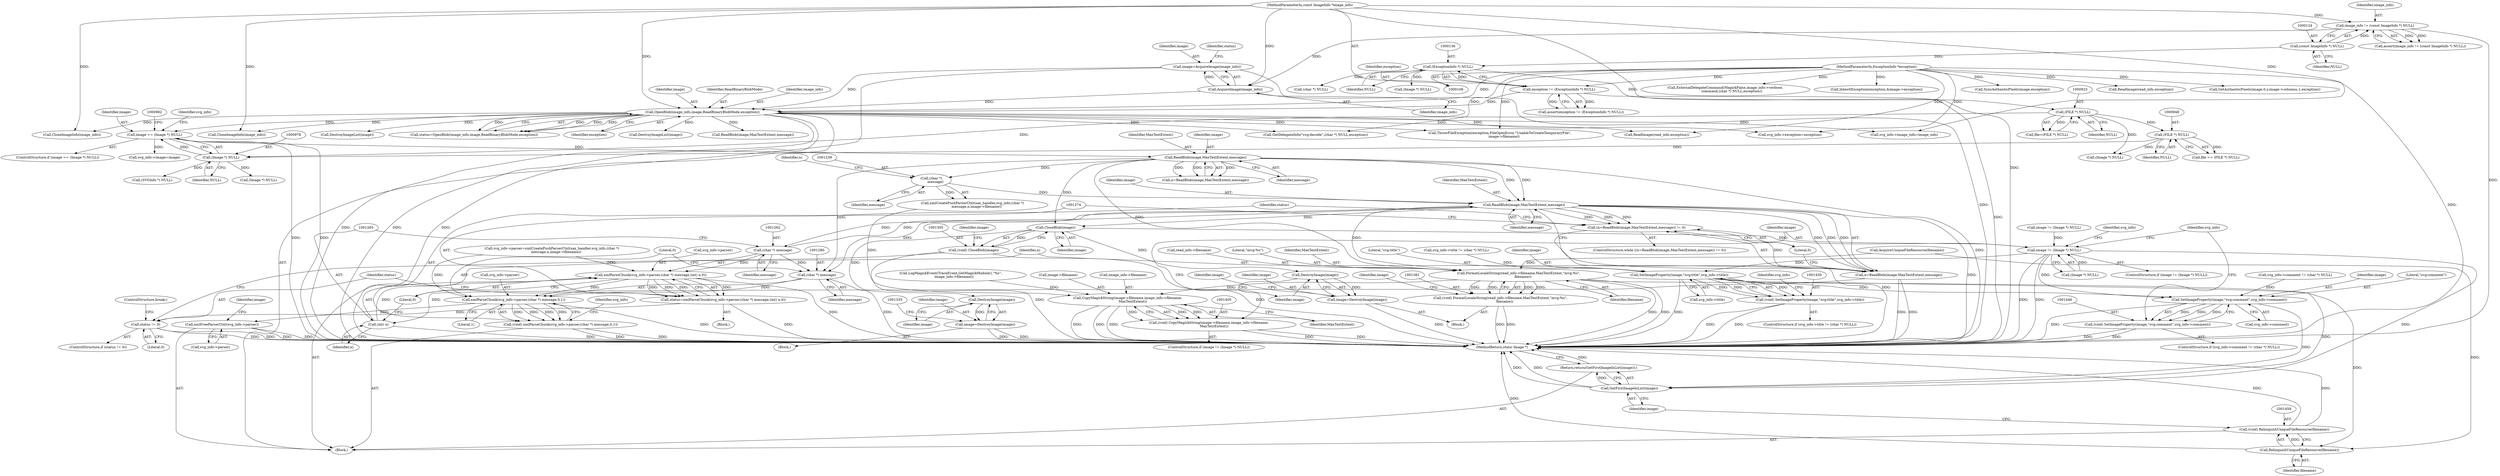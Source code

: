 digraph "0_ImageMagick_f6e9d0d9955e85bdd7540b251cd50d598dacc5e6_60@pointer" {
"1001249" [label="(Call,ReadBlob(image,MaxTextExtent,message))"];
"1001222" [label="(Call,ReadBlob(image,MaxTextExtent,message))"];
"1000975" [label="(Call,image == (Image *) NULL)"];
"1000165" [label="(Call,OpenBlob(image_info,image,ReadBinaryBlobMode,exception))"];
"1000161" [label="(Call,AcquireImage(image_info))"];
"1000121" [label="(Call,image_info != (const ImageInfo *) NULL)"];
"1000107" [label="(MethodParameterIn,const ImageInfo *image_info)"];
"1000123" [label="(Call,(const ImageInfo *) NULL)"];
"1000159" [label="(Call,image=AcquireImage(image_info))"];
"1000133" [label="(Call,exception != (ExceptionInfo *) NULL)"];
"1000108" [label="(MethodParameterIn,ExceptionInfo *exception)"];
"1000135" [label="(Call,(ExceptionInfo *) NULL)"];
"1000977" [label="(Call,(Image *) NULL)"];
"1000947" [label="(Call,(FILE *) NULL)"];
"1000922" [label="(Call,(FILE *) NULL)"];
"1001261" [label="(Call,(char *) message)"];
"1001249" [label="(Call,ReadBlob(image,MaxTextExtent,message))"];
"1001238" [label="(Call,(char *)\n        message)"];
"1001246" [label="(Call,(n=ReadBlob(image,MaxTextExtent,message)) != 0)"];
"1001247" [label="(Call,n=ReadBlob(image,MaxTextExtent,message))"];
"1001264" [label="(Call,(int) n)"];
"1001257" [label="(Call,xmlParseChunk(svg_info->parser,(char *) message,(int) n,0))"];
"1001255" [label="(Call,status=xmlParseChunk(svg_info->parser,(char *) message,(int) n,0))"];
"1001269" [label="(Call,status != 0)"];
"1001275" [label="(Call,xmlParseChunk(svg_info->parser,(char *) message,0,1))"];
"1001273" [label="(Call,(void) xmlParseChunk(svg_info->parser,(char *) message,0,1))"];
"1001284" [label="(Call,xmlFreeParserCtxt(svg_info->parser))"];
"1001279" [label="(Call,(char *) message)"];
"1001306" [label="(Call,CloseBlob(image))"];
"1001304" [label="(Call,(void) CloseBlob(image))"];
"1001331" [label="(Call,DestroyImage(image))"];
"1001329" [label="(Call,image=DestroyImage(image))"];
"1001347" [label="(Call,DestroyImage(image))"];
"1001345" [label="(Call,image=DestroyImage(image))"];
"1001415" [label="(Call,image != (Image *) NULL)"];
"1001431" [label="(Call,SetImageProperty(image,\"svg:title\",svg_info->title))"];
"1001429" [label="(Call,(void) SetImageProperty(image,\"svg:title\",svg_info->title))"];
"1001447" [label="(Call,SetImageProperty(image,\"svg:comment\",svg_info->comment))"];
"1001445" [label="(Call,(void) SetImageProperty(image,\"svg:comment\",svg_info->comment))"];
"1001462" [label="(Call,GetFirstImageInList(image))"];
"1001461" [label="(Return,return(GetFirstImageInList(image));)"];
"1001382" [label="(Call,FormatLocaleString(read_info->filename,MaxTextExtent,\"mvg:%s\",\n        filename))"];
"1001380" [label="(Call,(void) FormatLocaleString(read_info->filename,MaxTextExtent,\"mvg:%s\",\n        filename))"];
"1001406" [label="(Call,CopyMagickString(image->filename,image_info->filename,\n          MaxTextExtent))"];
"1001404" [label="(Call,(void) CopyMagickString(image->filename,image_info->filename,\n          MaxTextExtent))"];
"1001459" [label="(Call,RelinquishUniqueFileResource(filename))"];
"1001457" [label="(Call,(void) RelinquishUniqueFileResource(filename))"];
"1001415" [label="(Call,image != (Image *) NULL)"];
"1001348" [label="(Identifier,image)"];
"1000180" [label="(Call,(Image *) NULL)"];
"1001417" [label="(Call,(Image *) NULL)"];
"1000161" [label="(Call,AcquireImage(image_info))"];
"1001445" [label="(Call,(void) SetImageProperty(image,\"svg:comment\",svg_info->comment))"];
"1000985" [label="(Identifier,svg_info)"];
"1001390" [label="(Identifier,image)"];
"1000577" [label="(Call,InheritException(exception,&image->exception))"];
"1001252" [label="(Identifier,message)"];
"1001422" [label="(Call,svg_info->title != (char *) NULL)"];
"1000169" [label="(Identifier,exception)"];
"1000981" [label="(Call,(Image *) NULL)"];
"1001245" [label="(ControlStructure,while ((n=ReadBlob(image,MaxTextExtent,message)) != 0))"];
"1001329" [label="(Call,image=DestroyImage(image))"];
"1000159" [label="(Call,image=AcquireImage(image_info))"];
"1000133" [label="(Call,exception != (ExceptionInfo *) NULL)"];
"1000947" [label="(Call,(FILE *) NULL)"];
"1001454" [label="(Identifier,svg_info)"];
"1000177" [label="(Call,DestroyImageList(image))"];
"1001279" [label="(Call,(char *) message)"];
"1001388" [label="(Identifier,filename)"];
"1000873" [label="(Call,SyncAuthenticPixels(image,exception))"];
"1001283" [label="(Literal,1)"];
"1000120" [label="(Call,assert(image_info != (const ImageInfo *) NULL))"];
"1000134" [label="(Identifier,exception)"];
"1001267" [label="(Literal,0)"];
"1000483" [label="(Call,ReadBlob(image,MaxTextExtent,message))"];
"1001332" [label="(Identifier,image)"];
"1000107" [label="(MethodParameterIn,const ImageInfo *image_info)"];
"1001356" [label="(Call,CloneImageInfo(image_info))"];
"1001270" [label="(Identifier,status)"];
"1001429" [label="(Call,(void) SetImageProperty(image,\"svg:title\",svg_info->title))"];
"1001247" [label="(Call,n=ReadBlob(image,MaxTextExtent,message))"];
"1001258" [label="(Call,svg_info->parser)"];
"1001257" [label="(Call,xmlParseChunk(svg_info->parser,(char *) message,(int) n,0))"];
"1001255" [label="(Call,status=xmlParseChunk(svg_info->parser,(char *) message,(int) n,0))"];
"1001431" [label="(Call,SetImageProperty(image,\"svg:title\",svg_info->title))"];
"1001223" [label="(Identifier,image)"];
"1001222" [label="(Call,ReadBlob(image,MaxTextExtent,message))"];
"1001399" [label="(Call,image != (Image *) NULL)"];
"1001398" [label="(ControlStructure,if (image != (Image *) NULL))"];
"1001387" [label="(Literal,\"mvg:%s\")"];
"1000122" [label="(Identifier,image_info)"];
"1001459" [label="(Call,RelinquishUniqueFileResource(filename))"];
"1000162" [label="(Identifier,image_info)"];
"1001285" [label="(Call,svg_info->parser)"];
"1001414" [label="(ControlStructure,if (image != (Image *) NULL))"];
"1001231" [label="(Call,svg_info->parser=xmlCreatePushParserCtxt(sax_handler,svg_info,(char *)\n        message,n,image->filename))"];
"1001328" [label="(Block,)"];
"1000959" [label="(Call,ThrowFileException(exception,FileOpenError,\"UnableToCreateTemporaryFile\",\n        image->filename))"];
"1000927" [label="(Call,AcquireUniqueFileResource(filename))"];
"1000121" [label="(Call,image_info != (const ImageInfo *) NULL)"];
"1001380" [label="(Call,(void) FormatLocaleString(read_info->filename,MaxTextExtent,\"mvg:%s\",\n        filename))"];
"1000945" [label="(Call,file == (FILE *) NULL)"];
"1001291" [label="(Identifier,image)"];
"1001457" [label="(Call,(void) RelinquishUniqueFileResource(filename))"];
"1001434" [label="(Call,svg_info->title)"];
"1001345" [label="(Call,image=DestroyImage(image))"];
"1001460" [label="(Identifier,filename)"];
"1000920" [label="(Call,file=(FILE *) NULL)"];
"1000135" [label="(Call,(ExceptionInfo *) NULL)"];
"1001273" [label="(Call,(void) xmlParseChunk(svg_info->parser,(char *) message,0,1))"];
"1001240" [label="(Identifier,message)"];
"1000165" [label="(Call,OpenBlob(image_info,image,ReadBinaryBlobMode,exception))"];
"1000949" [label="(Identifier,NULL)"];
"1001248" [label="(Identifier,n)"];
"1001235" [label="(Call,xmlCreatePushParserCtxt(sax_handler,svg_info,(char *)\n        message,n,image->filename))"];
"1000976" [label="(Identifier,image)"];
"1001264" [label="(Call,(int) n)"];
"1000977" [label="(Call,(Image *) NULL)"];
"1001448" [label="(Identifier,image)"];
"1000167" [label="(Identifier,image)"];
"1001391" [label="(Call,ReadImage(read_info,exception))"];
"1001347" [label="(Call,DestroyImage(image))"];
"1001462" [label="(Call,GetFirstImageInList(image))"];
"1000168" [label="(Identifier,ReadBinaryBlobMode)"];
"1001253" [label="(Literal,0)"];
"1001254" [label="(Block,)"];
"1001464" [label="(MethodReturn,static Image *)"];
"1000164" [label="(Identifier,status)"];
"1001447" [label="(Call,SetImageProperty(image,\"svg:comment\",svg_info->comment))"];
"1001225" [label="(Identifier,message)"];
"1000109" [label="(Block,)"];
"1001307" [label="(Identifier,image)"];
"1001424" [label="(Identifier,svg_info)"];
"1000406" [label="(Call,ReadImage(read_info,exception))"];
"1001343" [label="(Block,)"];
"1000762" [label="(Call,GetAuthenticPixels(image,0,y,image->columns,1,exception))"];
"1000990" [label="(Call,(SVGInfo *) NULL)"];
"1000922" [label="(Call,(FILE *) NULL)"];
"1001461" [label="(Return,return(GetFirstImageInList(image));)"];
"1001251" [label="(Identifier,MaxTextExtent)"];
"1000166" [label="(Identifier,image_info)"];
"1001463" [label="(Identifier,image)"];
"1001440" [label="(Identifier,svg_info)"];
"1000971" [label="(Call,(Image *) NULL)"];
"1001310" [label="(Identifier,image)"];
"1001271" [label="(Literal,0)"];
"1000245" [label="(Call,(char *) NULL)"];
"1001256" [label="(Identifier,status)"];
"1000125" [label="(Identifier,NULL)"];
"1001437" [label="(ControlStructure,if (svg_info->comment != (char *) NULL))"];
"1001449" [label="(Literal,\"svg:comment\")"];
"1001346" [label="(Identifier,image)"];
"1001386" [label="(Identifier,MaxTextExtent)"];
"1000123" [label="(Call,(const ImageInfo *) NULL)"];
"1001407" [label="(Call,image->filename)"];
"1000394" [label="(Call,CloneImageInfo(image_info))"];
"1001275" [label="(Call,xmlParseChunk(svg_info->parser,(char *) message,0,1))"];
"1000979" [label="(Identifier,NULL)"];
"1001261" [label="(Call,(char *) message)"];
"1001281" [label="(Identifier,message)"];
"1001224" [label="(Identifier,MaxTextExtent)"];
"1001413" [label="(Identifier,MaxTextExtent)"];
"1000132" [label="(Call,assert(exception != (ExceptionInfo *) NULL))"];
"1001382" [label="(Call,FormatLocaleString(read_info->filename,MaxTextExtent,\"mvg:%s\",\n        filename))"];
"1001432" [label="(Identifier,image)"];
"1001383" [label="(Call,read_info->filename)"];
"1001404" [label="(Call,(void) CopyMagickString(image->filename,image_info->filename,\n          MaxTextExtent))"];
"1001284" [label="(Call,xmlFreeParserCtxt(svg_info->parser))"];
"1001266" [label="(Identifier,n)"];
"1001268" [label="(ControlStructure,if (status != 0))"];
"1001286" [label="(Identifier,svg_info)"];
"1001250" [label="(Identifier,image)"];
"1000160" [label="(Identifier,image)"];
"1000974" [label="(ControlStructure,if (image == (Image *) NULL))"];
"1001263" [label="(Identifier,message)"];
"1000975" [label="(Call,image == (Image *) NULL)"];
"1001330" [label="(Identifier,image)"];
"1001306" [label="(Call,CloseBlob(image))"];
"1000355" [label="(Call,ExternalDelegateCommand(MagickFalse,image_info->verbose,\n            command,(char *) NULL,exception))"];
"1001416" [label="(Identifier,image)"];
"1001410" [label="(Call,image_info->filename)"];
"1000243" [label="(Call,GetDelegateInfo(\"svg:decode\",(char *) NULL,exception))"];
"1001238" [label="(Call,(char *)\n        message)"];
"1000137" [label="(Identifier,NULL)"];
"1001276" [label="(Call,svg_info->parser)"];
"1001220" [label="(Call,n=ReadBlob(image,MaxTextExtent,message))"];
"1000968" [label="(Call,DestroyImageList(image))"];
"1001006" [label="(Call,svg_info->exception=exception)"];
"1001433" [label="(Literal,\"svg:title\")"];
"1001350" [label="(Identifier,image)"];
"1001421" [label="(ControlStructure,if (svg_info->title != (char *) NULL))"];
"1001246" [label="(Call,(n=ReadBlob(image,MaxTextExtent,message)) != 0)"];
"1001406" [label="(Call,CopyMagickString(image->filename,image_info->filename,\n          MaxTextExtent))"];
"1001249" [label="(Call,ReadBlob(image,MaxTextExtent,message))"];
"1001016" [label="(Call,svg_info->image_info=image_info)"];
"1000924" [label="(Identifier,NULL)"];
"1001438" [label="(Call,svg_info->comment != (char *) NULL)"];
"1001272" [label="(ControlStructure,break;)"];
"1001282" [label="(Literal,0)"];
"1000108" [label="(MethodParameterIn,ExceptionInfo *exception)"];
"1001304" [label="(Call,(void) CloseBlob(image))"];
"1001241" [label="(Identifier,n)"];
"1001011" [label="(Call,svg_info->image=image)"];
"1001331" [label="(Call,DestroyImage(image))"];
"1001269" [label="(Call,status != 0)"];
"1000146" [label="(Call,LogMagickEvent(TraceEvent,GetMagickModule(),\"%s\",\n      image_info->filename))"];
"1001450" [label="(Call,svg_info->comment)"];
"1000163" [label="(Call,status=OpenBlob(image_info,image,ReadBinaryBlobMode,exception))"];
"1001249" -> "1001247"  [label="AST: "];
"1001249" -> "1001252"  [label="CFG: "];
"1001250" -> "1001249"  [label="AST: "];
"1001251" -> "1001249"  [label="AST: "];
"1001252" -> "1001249"  [label="AST: "];
"1001247" -> "1001249"  [label="CFG: "];
"1001249" -> "1001464"  [label="DDG: "];
"1001249" -> "1001246"  [label="DDG: "];
"1001249" -> "1001246"  [label="DDG: "];
"1001249" -> "1001246"  [label="DDG: "];
"1001249" -> "1001247"  [label="DDG: "];
"1001249" -> "1001247"  [label="DDG: "];
"1001249" -> "1001247"  [label="DDG: "];
"1001222" -> "1001249"  [label="DDG: "];
"1001222" -> "1001249"  [label="DDG: "];
"1001261" -> "1001249"  [label="DDG: "];
"1001238" -> "1001249"  [label="DDG: "];
"1001249" -> "1001261"  [label="DDG: "];
"1001249" -> "1001279"  [label="DDG: "];
"1001249" -> "1001306"  [label="DDG: "];
"1001249" -> "1001382"  [label="DDG: "];
"1001222" -> "1001220"  [label="AST: "];
"1001222" -> "1001225"  [label="CFG: "];
"1001223" -> "1001222"  [label="AST: "];
"1001224" -> "1001222"  [label="AST: "];
"1001225" -> "1001222"  [label="AST: "];
"1001220" -> "1001222"  [label="CFG: "];
"1001222" -> "1001464"  [label="DDG: "];
"1001222" -> "1001220"  [label="DDG: "];
"1001222" -> "1001220"  [label="DDG: "];
"1001222" -> "1001220"  [label="DDG: "];
"1000975" -> "1001222"  [label="DDG: "];
"1001222" -> "1001238"  [label="DDG: "];
"1001222" -> "1001279"  [label="DDG: "];
"1001222" -> "1001306"  [label="DDG: "];
"1001222" -> "1001382"  [label="DDG: "];
"1000975" -> "1000974"  [label="AST: "];
"1000975" -> "1000977"  [label="CFG: "];
"1000976" -> "1000975"  [label="AST: "];
"1000977" -> "1000975"  [label="AST: "];
"1000982" -> "1000975"  [label="CFG: "];
"1000985" -> "1000975"  [label="CFG: "];
"1000975" -> "1001464"  [label="DDG: "];
"1000975" -> "1001464"  [label="DDG: "];
"1000165" -> "1000975"  [label="DDG: "];
"1000977" -> "1000975"  [label="DDG: "];
"1000975" -> "1001011"  [label="DDG: "];
"1000165" -> "1000163"  [label="AST: "];
"1000165" -> "1000169"  [label="CFG: "];
"1000166" -> "1000165"  [label="AST: "];
"1000167" -> "1000165"  [label="AST: "];
"1000168" -> "1000165"  [label="AST: "];
"1000169" -> "1000165"  [label="AST: "];
"1000163" -> "1000165"  [label="CFG: "];
"1000165" -> "1001464"  [label="DDG: "];
"1000165" -> "1001464"  [label="DDG: "];
"1000165" -> "1001464"  [label="DDG: "];
"1000165" -> "1000163"  [label="DDG: "];
"1000165" -> "1000163"  [label="DDG: "];
"1000165" -> "1000163"  [label="DDG: "];
"1000165" -> "1000163"  [label="DDG: "];
"1000161" -> "1000165"  [label="DDG: "];
"1000107" -> "1000165"  [label="DDG: "];
"1000159" -> "1000165"  [label="DDG: "];
"1000133" -> "1000165"  [label="DDG: "];
"1000108" -> "1000165"  [label="DDG: "];
"1000165" -> "1000177"  [label="DDG: "];
"1000165" -> "1000243"  [label="DDG: "];
"1000165" -> "1000394"  [label="DDG: "];
"1000165" -> "1000483"  [label="DDG: "];
"1000165" -> "1000959"  [label="DDG: "];
"1000165" -> "1000968"  [label="DDG: "];
"1000165" -> "1001006"  [label="DDG: "];
"1000165" -> "1001016"  [label="DDG: "];
"1000165" -> "1001356"  [label="DDG: "];
"1000165" -> "1001391"  [label="DDG: "];
"1000161" -> "1000159"  [label="AST: "];
"1000161" -> "1000162"  [label="CFG: "];
"1000162" -> "1000161"  [label="AST: "];
"1000159" -> "1000161"  [label="CFG: "];
"1000161" -> "1000159"  [label="DDG: "];
"1000121" -> "1000161"  [label="DDG: "];
"1000107" -> "1000161"  [label="DDG: "];
"1000121" -> "1000120"  [label="AST: "];
"1000121" -> "1000123"  [label="CFG: "];
"1000122" -> "1000121"  [label="AST: "];
"1000123" -> "1000121"  [label="AST: "];
"1000120" -> "1000121"  [label="CFG: "];
"1000121" -> "1001464"  [label="DDG: "];
"1000121" -> "1000120"  [label="DDG: "];
"1000121" -> "1000120"  [label="DDG: "];
"1000107" -> "1000121"  [label="DDG: "];
"1000123" -> "1000121"  [label="DDG: "];
"1000107" -> "1000106"  [label="AST: "];
"1000107" -> "1001464"  [label="DDG: "];
"1000107" -> "1000394"  [label="DDG: "];
"1000107" -> "1001016"  [label="DDG: "];
"1000107" -> "1001356"  [label="DDG: "];
"1000123" -> "1000125"  [label="CFG: "];
"1000124" -> "1000123"  [label="AST: "];
"1000125" -> "1000123"  [label="AST: "];
"1000123" -> "1000135"  [label="DDG: "];
"1000159" -> "1000109"  [label="AST: "];
"1000160" -> "1000159"  [label="AST: "];
"1000164" -> "1000159"  [label="CFG: "];
"1000159" -> "1001464"  [label="DDG: "];
"1000133" -> "1000132"  [label="AST: "];
"1000133" -> "1000135"  [label="CFG: "];
"1000134" -> "1000133"  [label="AST: "];
"1000135" -> "1000133"  [label="AST: "];
"1000132" -> "1000133"  [label="CFG: "];
"1000133" -> "1001464"  [label="DDG: "];
"1000133" -> "1000132"  [label="DDG: "];
"1000133" -> "1000132"  [label="DDG: "];
"1000108" -> "1000133"  [label="DDG: "];
"1000135" -> "1000133"  [label="DDG: "];
"1000108" -> "1000106"  [label="AST: "];
"1000108" -> "1001464"  [label="DDG: "];
"1000108" -> "1000243"  [label="DDG: "];
"1000108" -> "1000355"  [label="DDG: "];
"1000108" -> "1000406"  [label="DDG: "];
"1000108" -> "1000577"  [label="DDG: "];
"1000108" -> "1000762"  [label="DDG: "];
"1000108" -> "1000873"  [label="DDG: "];
"1000108" -> "1000959"  [label="DDG: "];
"1000108" -> "1001006"  [label="DDG: "];
"1000108" -> "1001391"  [label="DDG: "];
"1000135" -> "1000137"  [label="CFG: "];
"1000136" -> "1000135"  [label="AST: "];
"1000137" -> "1000135"  [label="AST: "];
"1000135" -> "1000180"  [label="DDG: "];
"1000135" -> "1000245"  [label="DDG: "];
"1000135" -> "1000922"  [label="DDG: "];
"1000977" -> "1000979"  [label="CFG: "];
"1000978" -> "1000977"  [label="AST: "];
"1000979" -> "1000977"  [label="AST: "];
"1000947" -> "1000977"  [label="DDG: "];
"1000922" -> "1000977"  [label="DDG: "];
"1000977" -> "1000981"  [label="DDG: "];
"1000977" -> "1000990"  [label="DDG: "];
"1000947" -> "1000945"  [label="AST: "];
"1000947" -> "1000949"  [label="CFG: "];
"1000948" -> "1000947"  [label="AST: "];
"1000949" -> "1000947"  [label="AST: "];
"1000945" -> "1000947"  [label="CFG: "];
"1000947" -> "1000945"  [label="DDG: "];
"1000922" -> "1000947"  [label="DDG: "];
"1000947" -> "1000971"  [label="DDG: "];
"1000922" -> "1000920"  [label="AST: "];
"1000922" -> "1000924"  [label="CFG: "];
"1000923" -> "1000922"  [label="AST: "];
"1000924" -> "1000922"  [label="AST: "];
"1000920" -> "1000922"  [label="CFG: "];
"1000922" -> "1000920"  [label="DDG: "];
"1000922" -> "1000971"  [label="DDG: "];
"1001261" -> "1001257"  [label="AST: "];
"1001261" -> "1001263"  [label="CFG: "];
"1001262" -> "1001261"  [label="AST: "];
"1001263" -> "1001261"  [label="AST: "];
"1001265" -> "1001261"  [label="CFG: "];
"1001261" -> "1001257"  [label="DDG: "];
"1001261" -> "1001279"  [label="DDG: "];
"1001238" -> "1001235"  [label="AST: "];
"1001238" -> "1001240"  [label="CFG: "];
"1001239" -> "1001238"  [label="AST: "];
"1001240" -> "1001238"  [label="AST: "];
"1001241" -> "1001238"  [label="CFG: "];
"1001238" -> "1001235"  [label="DDG: "];
"1001246" -> "1001245"  [label="AST: "];
"1001246" -> "1001253"  [label="CFG: "];
"1001247" -> "1001246"  [label="AST: "];
"1001253" -> "1001246"  [label="AST: "];
"1001256" -> "1001246"  [label="CFG: "];
"1001274" -> "1001246"  [label="CFG: "];
"1001246" -> "1001464"  [label="DDG: "];
"1001247" -> "1001246"  [label="DDG: "];
"1001248" -> "1001247"  [label="AST: "];
"1001253" -> "1001247"  [label="CFG: "];
"1001247" -> "1001464"  [label="DDG: "];
"1001247" -> "1001464"  [label="DDG: "];
"1001247" -> "1001264"  [label="DDG: "];
"1001264" -> "1001257"  [label="AST: "];
"1001264" -> "1001266"  [label="CFG: "];
"1001265" -> "1001264"  [label="AST: "];
"1001266" -> "1001264"  [label="AST: "];
"1001267" -> "1001264"  [label="CFG: "];
"1001264" -> "1001464"  [label="DDG: "];
"1001264" -> "1001257"  [label="DDG: "];
"1001257" -> "1001255"  [label="AST: "];
"1001257" -> "1001267"  [label="CFG: "];
"1001258" -> "1001257"  [label="AST: "];
"1001267" -> "1001257"  [label="AST: "];
"1001255" -> "1001257"  [label="CFG: "];
"1001257" -> "1001464"  [label="DDG: "];
"1001257" -> "1001255"  [label="DDG: "];
"1001257" -> "1001255"  [label="DDG: "];
"1001257" -> "1001255"  [label="DDG: "];
"1001257" -> "1001255"  [label="DDG: "];
"1001231" -> "1001257"  [label="DDG: "];
"1001257" -> "1001275"  [label="DDG: "];
"1001255" -> "1001254"  [label="AST: "];
"1001256" -> "1001255"  [label="AST: "];
"1001270" -> "1001255"  [label="CFG: "];
"1001255" -> "1001464"  [label="DDG: "];
"1001255" -> "1001269"  [label="DDG: "];
"1001269" -> "1001268"  [label="AST: "];
"1001269" -> "1001271"  [label="CFG: "];
"1001270" -> "1001269"  [label="AST: "];
"1001271" -> "1001269"  [label="AST: "];
"1001248" -> "1001269"  [label="CFG: "];
"1001272" -> "1001269"  [label="CFG: "];
"1001269" -> "1001464"  [label="DDG: "];
"1001269" -> "1001464"  [label="DDG: "];
"1001275" -> "1001273"  [label="AST: "];
"1001275" -> "1001283"  [label="CFG: "];
"1001276" -> "1001275"  [label="AST: "];
"1001279" -> "1001275"  [label="AST: "];
"1001282" -> "1001275"  [label="AST: "];
"1001283" -> "1001275"  [label="AST: "];
"1001273" -> "1001275"  [label="CFG: "];
"1001275" -> "1001464"  [label="DDG: "];
"1001275" -> "1001273"  [label="DDG: "];
"1001275" -> "1001273"  [label="DDG: "];
"1001275" -> "1001273"  [label="DDG: "];
"1001275" -> "1001273"  [label="DDG: "];
"1001231" -> "1001275"  [label="DDG: "];
"1001279" -> "1001275"  [label="DDG: "];
"1001275" -> "1001284"  [label="DDG: "];
"1001273" -> "1000109"  [label="AST: "];
"1001274" -> "1001273"  [label="AST: "];
"1001286" -> "1001273"  [label="CFG: "];
"1001273" -> "1001464"  [label="DDG: "];
"1001273" -> "1001464"  [label="DDG: "];
"1001284" -> "1000109"  [label="AST: "];
"1001284" -> "1001285"  [label="CFG: "];
"1001285" -> "1001284"  [label="AST: "];
"1001291" -> "1001284"  [label="CFG: "];
"1001284" -> "1001464"  [label="DDG: "];
"1001284" -> "1001464"  [label="DDG: "];
"1001279" -> "1001281"  [label="CFG: "];
"1001280" -> "1001279"  [label="AST: "];
"1001281" -> "1001279"  [label="AST: "];
"1001282" -> "1001279"  [label="CFG: "];
"1001279" -> "1001464"  [label="DDG: "];
"1001306" -> "1001304"  [label="AST: "];
"1001306" -> "1001307"  [label="CFG: "];
"1001307" -> "1001306"  [label="AST: "];
"1001304" -> "1001306"  [label="CFG: "];
"1001306" -> "1001304"  [label="DDG: "];
"1001306" -> "1001331"  [label="DDG: "];
"1001306" -> "1001347"  [label="DDG: "];
"1001306" -> "1001415"  [label="DDG: "];
"1001304" -> "1000109"  [label="AST: "];
"1001305" -> "1001304"  [label="AST: "];
"1001310" -> "1001304"  [label="CFG: "];
"1001304" -> "1001464"  [label="DDG: "];
"1001304" -> "1001464"  [label="DDG: "];
"1001331" -> "1001329"  [label="AST: "];
"1001331" -> "1001332"  [label="CFG: "];
"1001332" -> "1001331"  [label="AST: "];
"1001329" -> "1001331"  [label="CFG: "];
"1001331" -> "1001329"  [label="DDG: "];
"1001329" -> "1001328"  [label="AST: "];
"1001330" -> "1001329"  [label="AST: "];
"1001335" -> "1001329"  [label="CFG: "];
"1001329" -> "1001464"  [label="DDG: "];
"1001329" -> "1001464"  [label="DDG: "];
"1001347" -> "1001345"  [label="AST: "];
"1001347" -> "1001348"  [label="CFG: "];
"1001348" -> "1001347"  [label="AST: "];
"1001345" -> "1001347"  [label="CFG: "];
"1001347" -> "1001345"  [label="DDG: "];
"1001345" -> "1001343"  [label="AST: "];
"1001346" -> "1001345"  [label="AST: "];
"1001350" -> "1001345"  [label="CFG: "];
"1001345" -> "1001464"  [label="DDG: "];
"1001415" -> "1001414"  [label="AST: "];
"1001415" -> "1001417"  [label="CFG: "];
"1001416" -> "1001415"  [label="AST: "];
"1001417" -> "1001415"  [label="AST: "];
"1001424" -> "1001415"  [label="CFG: "];
"1001454" -> "1001415"  [label="CFG: "];
"1001415" -> "1001464"  [label="DDG: "];
"1001415" -> "1001464"  [label="DDG: "];
"1001399" -> "1001415"  [label="DDG: "];
"1001417" -> "1001415"  [label="DDG: "];
"1001415" -> "1001431"  [label="DDG: "];
"1001415" -> "1001447"  [label="DDG: "];
"1001415" -> "1001462"  [label="DDG: "];
"1001431" -> "1001429"  [label="AST: "];
"1001431" -> "1001434"  [label="CFG: "];
"1001432" -> "1001431"  [label="AST: "];
"1001433" -> "1001431"  [label="AST: "];
"1001434" -> "1001431"  [label="AST: "];
"1001429" -> "1001431"  [label="CFG: "];
"1001431" -> "1001464"  [label="DDG: "];
"1001431" -> "1001429"  [label="DDG: "];
"1001431" -> "1001429"  [label="DDG: "];
"1001431" -> "1001429"  [label="DDG: "];
"1001422" -> "1001431"  [label="DDG: "];
"1001431" -> "1001447"  [label="DDG: "];
"1001431" -> "1001462"  [label="DDG: "];
"1001429" -> "1001421"  [label="AST: "];
"1001430" -> "1001429"  [label="AST: "];
"1001440" -> "1001429"  [label="CFG: "];
"1001429" -> "1001464"  [label="DDG: "];
"1001429" -> "1001464"  [label="DDG: "];
"1001447" -> "1001445"  [label="AST: "];
"1001447" -> "1001450"  [label="CFG: "];
"1001448" -> "1001447"  [label="AST: "];
"1001449" -> "1001447"  [label="AST: "];
"1001450" -> "1001447"  [label="AST: "];
"1001445" -> "1001447"  [label="CFG: "];
"1001447" -> "1001464"  [label="DDG: "];
"1001447" -> "1001445"  [label="DDG: "];
"1001447" -> "1001445"  [label="DDG: "];
"1001447" -> "1001445"  [label="DDG: "];
"1001438" -> "1001447"  [label="DDG: "];
"1001447" -> "1001462"  [label="DDG: "];
"1001445" -> "1001437"  [label="AST: "];
"1001446" -> "1001445"  [label="AST: "];
"1001454" -> "1001445"  [label="CFG: "];
"1001445" -> "1001464"  [label="DDG: "];
"1001445" -> "1001464"  [label="DDG: "];
"1001462" -> "1001461"  [label="AST: "];
"1001462" -> "1001463"  [label="CFG: "];
"1001463" -> "1001462"  [label="AST: "];
"1001461" -> "1001462"  [label="CFG: "];
"1001462" -> "1001464"  [label="DDG: "];
"1001462" -> "1001464"  [label="DDG: "];
"1001462" -> "1001461"  [label="DDG: "];
"1001461" -> "1000109"  [label="AST: "];
"1001464" -> "1001461"  [label="CFG: "];
"1001461" -> "1001464"  [label="DDG: "];
"1001382" -> "1001380"  [label="AST: "];
"1001382" -> "1001388"  [label="CFG: "];
"1001383" -> "1001382"  [label="AST: "];
"1001386" -> "1001382"  [label="AST: "];
"1001387" -> "1001382"  [label="AST: "];
"1001388" -> "1001382"  [label="AST: "];
"1001380" -> "1001382"  [label="CFG: "];
"1001382" -> "1001464"  [label="DDG: "];
"1001382" -> "1001464"  [label="DDG: "];
"1001382" -> "1001380"  [label="DDG: "];
"1001382" -> "1001380"  [label="DDG: "];
"1001382" -> "1001380"  [label="DDG: "];
"1001382" -> "1001380"  [label="DDG: "];
"1000927" -> "1001382"  [label="DDG: "];
"1001382" -> "1001406"  [label="DDG: "];
"1001382" -> "1001459"  [label="DDG: "];
"1001380" -> "1001343"  [label="AST: "];
"1001381" -> "1001380"  [label="AST: "];
"1001390" -> "1001380"  [label="CFG: "];
"1001380" -> "1001464"  [label="DDG: "];
"1001380" -> "1001464"  [label="DDG: "];
"1001406" -> "1001404"  [label="AST: "];
"1001406" -> "1001413"  [label="CFG: "];
"1001407" -> "1001406"  [label="AST: "];
"1001410" -> "1001406"  [label="AST: "];
"1001413" -> "1001406"  [label="AST: "];
"1001404" -> "1001406"  [label="CFG: "];
"1001406" -> "1001464"  [label="DDG: "];
"1001406" -> "1001464"  [label="DDG: "];
"1001406" -> "1001464"  [label="DDG: "];
"1001406" -> "1001404"  [label="DDG: "];
"1001406" -> "1001404"  [label="DDG: "];
"1001406" -> "1001404"  [label="DDG: "];
"1001235" -> "1001406"  [label="DDG: "];
"1000146" -> "1001406"  [label="DDG: "];
"1001404" -> "1001398"  [label="AST: "];
"1001405" -> "1001404"  [label="AST: "];
"1001416" -> "1001404"  [label="CFG: "];
"1001404" -> "1001464"  [label="DDG: "];
"1001404" -> "1001464"  [label="DDG: "];
"1001459" -> "1001457"  [label="AST: "];
"1001459" -> "1001460"  [label="CFG: "];
"1001460" -> "1001459"  [label="AST: "];
"1001457" -> "1001459"  [label="CFG: "];
"1001459" -> "1001464"  [label="DDG: "];
"1001459" -> "1001457"  [label="DDG: "];
"1000927" -> "1001459"  [label="DDG: "];
"1001457" -> "1000109"  [label="AST: "];
"1001458" -> "1001457"  [label="AST: "];
"1001463" -> "1001457"  [label="CFG: "];
"1001457" -> "1001464"  [label="DDG: "];
"1001457" -> "1001464"  [label="DDG: "];
}
